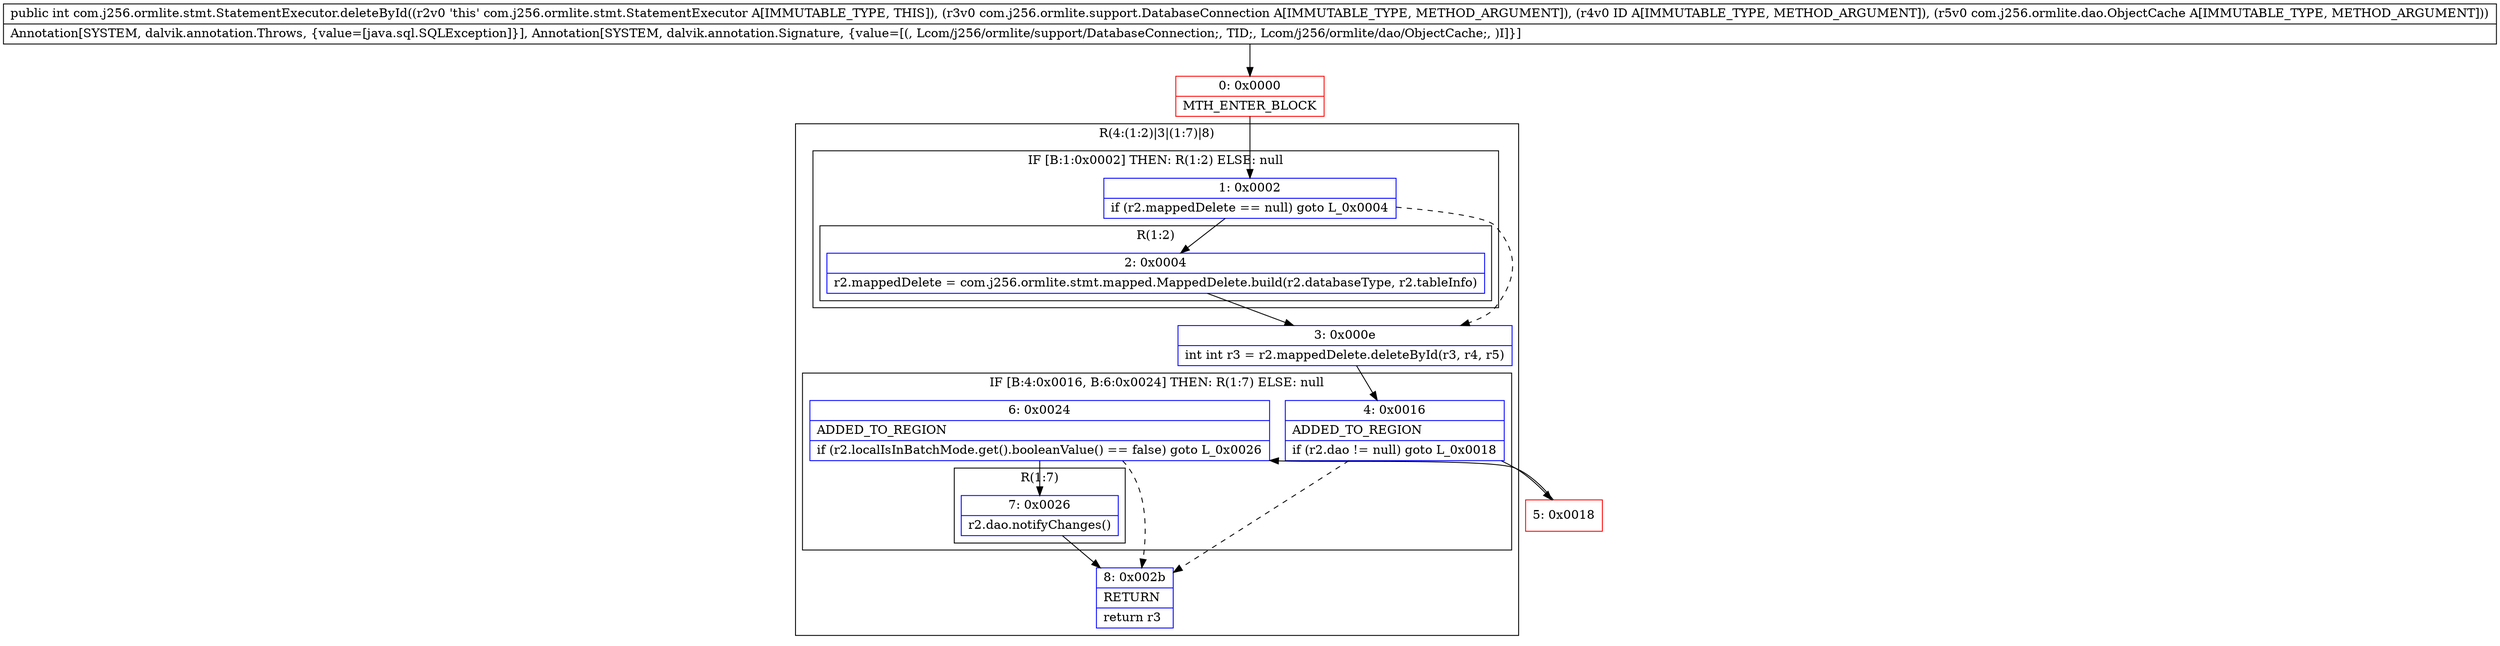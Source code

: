 digraph "CFG forcom.j256.ormlite.stmt.StatementExecutor.deleteById(Lcom\/j256\/ormlite\/support\/DatabaseConnection;Ljava\/lang\/Object;Lcom\/j256\/ormlite\/dao\/ObjectCache;)I" {
subgraph cluster_Region_1414750451 {
label = "R(4:(1:2)|3|(1:7)|8)";
node [shape=record,color=blue];
subgraph cluster_IfRegion_661120508 {
label = "IF [B:1:0x0002] THEN: R(1:2) ELSE: null";
node [shape=record,color=blue];
Node_1 [shape=record,label="{1\:\ 0x0002|if (r2.mappedDelete == null) goto L_0x0004\l}"];
subgraph cluster_Region_1790735451 {
label = "R(1:2)";
node [shape=record,color=blue];
Node_2 [shape=record,label="{2\:\ 0x0004|r2.mappedDelete = com.j256.ormlite.stmt.mapped.MappedDelete.build(r2.databaseType, r2.tableInfo)\l}"];
}
}
Node_3 [shape=record,label="{3\:\ 0x000e|int int r3 = r2.mappedDelete.deleteById(r3, r4, r5)\l}"];
subgraph cluster_IfRegion_1924930068 {
label = "IF [B:4:0x0016, B:6:0x0024] THEN: R(1:7) ELSE: null";
node [shape=record,color=blue];
Node_4 [shape=record,label="{4\:\ 0x0016|ADDED_TO_REGION\l|if (r2.dao != null) goto L_0x0018\l}"];
Node_6 [shape=record,label="{6\:\ 0x0024|ADDED_TO_REGION\l|if (r2.localIsInBatchMode.get().booleanValue() == false) goto L_0x0026\l}"];
subgraph cluster_Region_2135817605 {
label = "R(1:7)";
node [shape=record,color=blue];
Node_7 [shape=record,label="{7\:\ 0x0026|r2.dao.notifyChanges()\l}"];
}
}
Node_8 [shape=record,label="{8\:\ 0x002b|RETURN\l|return r3\l}"];
}
Node_0 [shape=record,color=red,label="{0\:\ 0x0000|MTH_ENTER_BLOCK\l}"];
Node_5 [shape=record,color=red,label="{5\:\ 0x0018}"];
MethodNode[shape=record,label="{public int com.j256.ormlite.stmt.StatementExecutor.deleteById((r2v0 'this' com.j256.ormlite.stmt.StatementExecutor A[IMMUTABLE_TYPE, THIS]), (r3v0 com.j256.ormlite.support.DatabaseConnection A[IMMUTABLE_TYPE, METHOD_ARGUMENT]), (r4v0 ID A[IMMUTABLE_TYPE, METHOD_ARGUMENT]), (r5v0 com.j256.ormlite.dao.ObjectCache A[IMMUTABLE_TYPE, METHOD_ARGUMENT]))  | Annotation[SYSTEM, dalvik.annotation.Throws, \{value=[java.sql.SQLException]\}], Annotation[SYSTEM, dalvik.annotation.Signature, \{value=[(, Lcom\/j256\/ormlite\/support\/DatabaseConnection;, TID;, Lcom\/j256\/ormlite\/dao\/ObjectCache;, )I]\}]\l}"];
MethodNode -> Node_0;
Node_1 -> Node_2;
Node_1 -> Node_3[style=dashed];
Node_2 -> Node_3;
Node_3 -> Node_4;
Node_4 -> Node_5;
Node_4 -> Node_8[style=dashed];
Node_6 -> Node_7;
Node_6 -> Node_8[style=dashed];
Node_7 -> Node_8;
Node_0 -> Node_1;
Node_5 -> Node_6;
}

